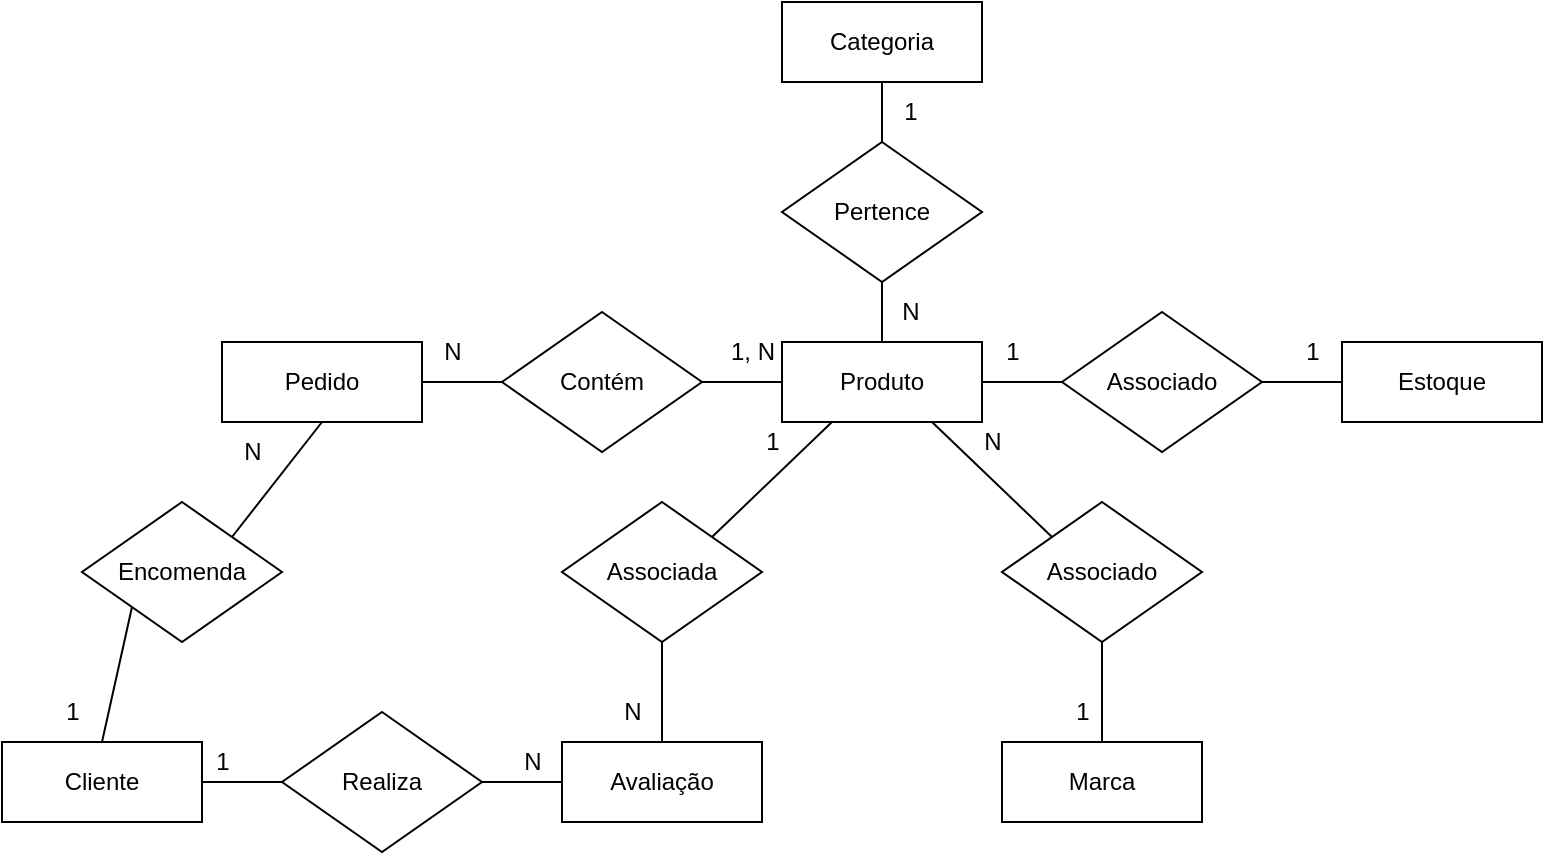 <mxfile>
    <diagram id="pbbcUUjsA04MbCkJGe_7" name="Page-1">
        <mxGraphModel dx="1032" dy="530" grid="0" gridSize="10" guides="1" tooltips="1" connect="1" arrows="1" fold="1" page="1" pageScale="1" pageWidth="1169" pageHeight="827" math="0" shadow="0">
            <root>
                <mxCell id="0"/>
                <mxCell id="1" parent="0"/>
                <mxCell id="8" value="Categoria" style="rounded=0;whiteSpace=wrap;html=1;" parent="1" vertex="1">
                    <mxGeometry x="520" y="120" width="100" height="40" as="geometry"/>
                </mxCell>
                <mxCell id="76" value="Marca" style="rounded=0;whiteSpace=wrap;html=1;" parent="1" vertex="1">
                    <mxGeometry x="630" y="490" width="100" height="40" as="geometry"/>
                </mxCell>
                <mxCell id="86" style="edgeStyle=none;html=1;exitX=0.75;exitY=1;exitDx=0;exitDy=0;entryX=0;entryY=0;entryDx=0;entryDy=0;endArrow=none;endFill=0;" parent="1" source="77" target="85" edge="1">
                    <mxGeometry relative="1" as="geometry"/>
                </mxCell>
                <mxCell id="90" style="edgeStyle=none;html=1;endArrow=none;endFill=0;" parent="1" source="77" target="83" edge="1">
                    <mxGeometry relative="1" as="geometry"/>
                </mxCell>
                <mxCell id="77" value="Produto" style="rounded=0;whiteSpace=wrap;html=1;" parent="1" vertex="1">
                    <mxGeometry x="520" y="290" width="100" height="40" as="geometry"/>
                </mxCell>
                <mxCell id="78" value="Avaliação" style="rounded=0;whiteSpace=wrap;html=1;" parent="1" vertex="1">
                    <mxGeometry x="410" y="490" width="100" height="40" as="geometry"/>
                </mxCell>
                <mxCell id="81" value="Pedido" style="rounded=0;whiteSpace=wrap;html=1;" parent="1" vertex="1">
                    <mxGeometry x="240" y="290" width="100" height="40" as="geometry"/>
                </mxCell>
                <mxCell id="102" style="edgeStyle=none;html=1;exitX=0.5;exitY=0;exitDx=0;exitDy=0;entryX=0;entryY=1;entryDx=0;entryDy=0;endArrow=none;endFill=0;" parent="1" source="82" target="101" edge="1">
                    <mxGeometry relative="1" as="geometry"/>
                </mxCell>
                <mxCell id="82" value="Cliente" style="rounded=0;whiteSpace=wrap;html=1;" parent="1" vertex="1">
                    <mxGeometry x="130" y="490" width="100" height="40" as="geometry"/>
                </mxCell>
                <mxCell id="91" style="edgeStyle=none;html=1;endArrow=none;endFill=0;" parent="1" source="83" target="8" edge="1">
                    <mxGeometry relative="1" as="geometry"/>
                </mxCell>
                <mxCell id="83" value="Pertence" style="rhombus;whiteSpace=wrap;html=1;" parent="1" vertex="1">
                    <mxGeometry x="520" y="190" width="100" height="70" as="geometry"/>
                </mxCell>
                <mxCell id="87" style="edgeStyle=none;html=1;exitX=0.5;exitY=1;exitDx=0;exitDy=0;entryX=0.5;entryY=0;entryDx=0;entryDy=0;endArrow=none;endFill=0;" parent="1" source="85" target="76" edge="1">
                    <mxGeometry relative="1" as="geometry"/>
                </mxCell>
                <mxCell id="85" value="Associado" style="rhombus;whiteSpace=wrap;html=1;" parent="1" vertex="1">
                    <mxGeometry x="630" y="370" width="100" height="70" as="geometry"/>
                </mxCell>
                <mxCell id="92" style="edgeStyle=none;html=1;exitX=0.25;exitY=1;exitDx=0;exitDy=0;entryX=1;entryY=0;entryDx=0;entryDy=0;endArrow=none;endFill=0;" parent="1" source="77" target="94" edge="1">
                    <mxGeometry relative="1" as="geometry">
                        <mxPoint x="390" y="330" as="sourcePoint"/>
                    </mxGeometry>
                </mxCell>
                <mxCell id="93" style="edgeStyle=none;html=1;exitX=0.5;exitY=1;exitDx=0;exitDy=0;entryX=0.5;entryY=0;entryDx=0;entryDy=0;endArrow=none;endFill=0;" parent="1" source="94" target="78" edge="1">
                    <mxGeometry relative="1" as="geometry">
                        <mxPoint x="565" y="480" as="targetPoint"/>
                    </mxGeometry>
                </mxCell>
                <mxCell id="94" value="Associada" style="rhombus;whiteSpace=wrap;html=1;" parent="1" vertex="1">
                    <mxGeometry x="410" y="370" width="100" height="70" as="geometry"/>
                </mxCell>
                <mxCell id="95" style="edgeStyle=none;html=1;endArrow=none;endFill=0;" parent="1" target="97" edge="1">
                    <mxGeometry relative="1" as="geometry">
                        <mxPoint x="340" y="310" as="sourcePoint"/>
                    </mxGeometry>
                </mxCell>
                <mxCell id="96" style="edgeStyle=none;html=1;endArrow=none;endFill=0;" parent="1" source="97" edge="1">
                    <mxGeometry relative="1" as="geometry">
                        <mxPoint x="520" y="310" as="targetPoint"/>
                    </mxGeometry>
                </mxCell>
                <mxCell id="97" value="Contém" style="rhombus;whiteSpace=wrap;html=1;" parent="1" vertex="1">
                    <mxGeometry x="380" y="275" width="100" height="70" as="geometry"/>
                </mxCell>
                <mxCell id="98" style="edgeStyle=none;html=1;endArrow=none;endFill=0;" parent="1" target="100" edge="1">
                    <mxGeometry relative="1" as="geometry">
                        <mxPoint x="230" y="510" as="sourcePoint"/>
                    </mxGeometry>
                </mxCell>
                <mxCell id="99" style="edgeStyle=none;html=1;endArrow=none;endFill=0;" parent="1" source="100" edge="1">
                    <mxGeometry relative="1" as="geometry">
                        <mxPoint x="410" y="510" as="targetPoint"/>
                    </mxGeometry>
                </mxCell>
                <mxCell id="100" value="Realiza" style="rhombus;whiteSpace=wrap;html=1;" parent="1" vertex="1">
                    <mxGeometry x="270" y="475" width="100" height="70" as="geometry"/>
                </mxCell>
                <mxCell id="103" style="edgeStyle=none;html=1;exitX=1;exitY=0;exitDx=0;exitDy=0;entryX=0.5;entryY=1;entryDx=0;entryDy=0;endArrow=none;endFill=0;" parent="1" source="101" target="81" edge="1">
                    <mxGeometry relative="1" as="geometry"/>
                </mxCell>
                <mxCell id="101" value="Encomenda" style="rhombus;whiteSpace=wrap;html=1;" parent="1" vertex="1">
                    <mxGeometry x="170" y="370" width="100" height="70" as="geometry"/>
                </mxCell>
                <mxCell id="104" value="1" style="text;html=1;align=center;verticalAlign=middle;resizable=0;points=[];autosize=1;strokeColor=none;fillColor=none;" parent="1" vertex="1">
                    <mxGeometry x="569" y="160" width="30" height="30" as="geometry"/>
                </mxCell>
                <mxCell id="105" value="N" style="text;html=1;align=center;verticalAlign=middle;resizable=0;points=[];autosize=1;strokeColor=none;fillColor=none;" parent="1" vertex="1">
                    <mxGeometry x="569" y="260" width="30" height="30" as="geometry"/>
                </mxCell>
                <mxCell id="106" value="N" style="text;html=1;align=center;verticalAlign=middle;resizable=0;points=[];autosize=1;strokeColor=none;fillColor=none;" parent="1" vertex="1">
                    <mxGeometry x="610" y="325" width="30" height="30" as="geometry"/>
                </mxCell>
                <mxCell id="107" value="1" style="text;html=1;align=center;verticalAlign=middle;resizable=0;points=[];autosize=1;strokeColor=none;fillColor=none;" parent="1" vertex="1">
                    <mxGeometry x="655" y="460" width="30" height="30" as="geometry"/>
                </mxCell>
                <mxCell id="110" value="N" style="text;html=1;align=center;verticalAlign=middle;resizable=0;points=[];autosize=1;strokeColor=none;fillColor=none;" parent="1" vertex="1">
                    <mxGeometry x="340" y="280" width="30" height="30" as="geometry"/>
                </mxCell>
                <mxCell id="111" value="1, N" style="text;html=1;align=center;verticalAlign=middle;resizable=0;points=[];autosize=1;strokeColor=none;fillColor=none;" parent="1" vertex="1">
                    <mxGeometry x="480" y="280" width="50" height="30" as="geometry"/>
                </mxCell>
                <mxCell id="112" value="1" style="text;html=1;align=center;verticalAlign=middle;resizable=0;points=[];autosize=1;strokeColor=none;fillColor=none;" parent="1" vertex="1">
                    <mxGeometry x="150" y="460" width="30" height="30" as="geometry"/>
                </mxCell>
                <mxCell id="113" value="N" style="text;html=1;align=center;verticalAlign=middle;resizable=0;points=[];autosize=1;strokeColor=none;fillColor=none;" parent="1" vertex="1">
                    <mxGeometry x="240" y="330" width="30" height="30" as="geometry"/>
                </mxCell>
                <mxCell id="114" value="N" style="text;html=1;align=center;verticalAlign=middle;resizable=0;points=[];autosize=1;strokeColor=none;fillColor=none;" parent="1" vertex="1">
                    <mxGeometry x="430" y="460" width="30" height="30" as="geometry"/>
                </mxCell>
                <mxCell id="115" value="1" style="text;html=1;align=center;verticalAlign=middle;resizable=0;points=[];autosize=1;strokeColor=none;fillColor=none;" parent="1" vertex="1">
                    <mxGeometry x="500" y="325" width="30" height="30" as="geometry"/>
                </mxCell>
                <mxCell id="116" value="1" style="text;html=1;align=center;verticalAlign=middle;resizable=0;points=[];autosize=1;strokeColor=none;fillColor=none;" parent="1" vertex="1">
                    <mxGeometry x="225" y="485" width="30" height="30" as="geometry"/>
                </mxCell>
                <mxCell id="117" value="N" style="text;html=1;align=center;verticalAlign=middle;resizable=0;points=[];autosize=1;strokeColor=none;fillColor=none;" parent="1" vertex="1">
                    <mxGeometry x="380" y="485" width="30" height="30" as="geometry"/>
                </mxCell>
                <mxCell id="122" value="1" style="text;html=1;align=center;verticalAlign=middle;resizable=0;points=[];autosize=1;strokeColor=none;fillColor=none;" parent="1" vertex="1">
                    <mxGeometry x="620" y="280" width="30" height="30" as="geometry"/>
                </mxCell>
                <mxCell id="124" value="Estoque" style="rounded=0;whiteSpace=wrap;html=1;" parent="1" vertex="1">
                    <mxGeometry x="800" y="290" width="100" height="40" as="geometry"/>
                </mxCell>
                <mxCell id="125" style="edgeStyle=none;html=1;endArrow=none;endFill=0;" parent="1" target="127" edge="1">
                    <mxGeometry relative="1" as="geometry">
                        <mxPoint x="620.0" y="310" as="sourcePoint"/>
                    </mxGeometry>
                </mxCell>
                <mxCell id="126" style="edgeStyle=none;html=1;endArrow=none;endFill=0;" parent="1" source="127" target="124" edge="1">
                    <mxGeometry relative="1" as="geometry"/>
                </mxCell>
                <mxCell id="127" value="Associado" style="rhombus;whiteSpace=wrap;html=1;" parent="1" vertex="1">
                    <mxGeometry x="660" y="275" width="100" height="70" as="geometry"/>
                </mxCell>
                <mxCell id="128" value="1" style="text;html=1;align=center;verticalAlign=middle;resizable=0;points=[];autosize=1;strokeColor=none;fillColor=none;" parent="1" vertex="1">
                    <mxGeometry x="770" y="280" width="30" height="30" as="geometry"/>
                </mxCell>
            </root>
        </mxGraphModel>
    </diagram>
</mxfile>